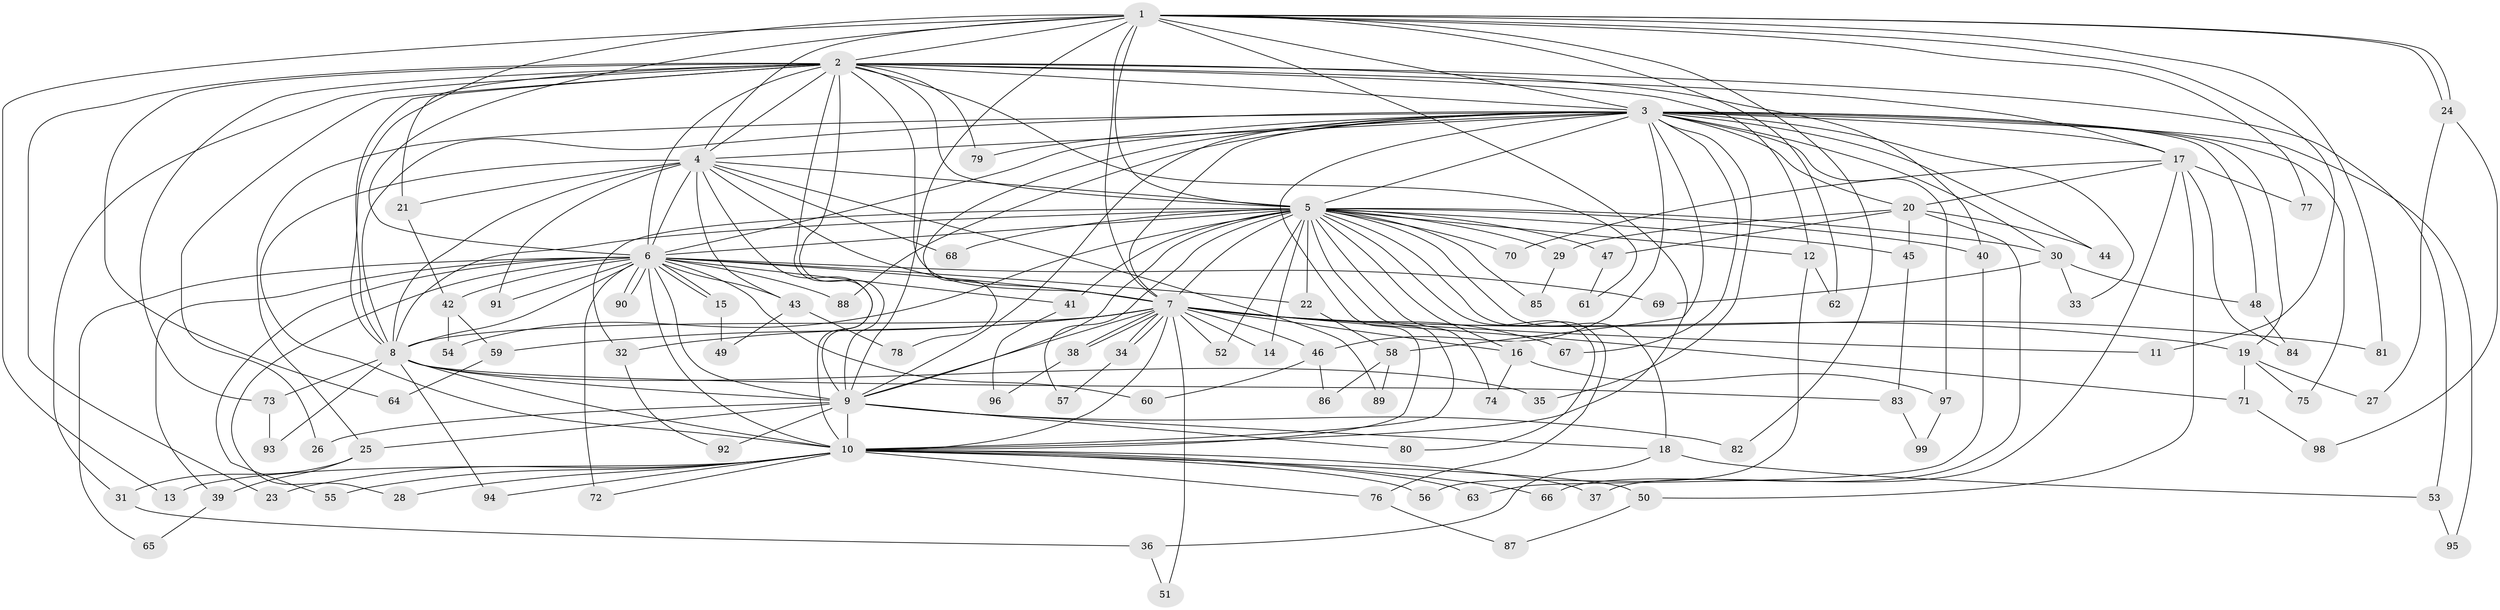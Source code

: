 // Generated by graph-tools (version 1.1) at 2025/01/03/09/25 03:01:22]
// undirected, 99 vertices, 223 edges
graph export_dot {
graph [start="1"]
  node [color=gray90,style=filled];
  1;
  2;
  3;
  4;
  5;
  6;
  7;
  8;
  9;
  10;
  11;
  12;
  13;
  14;
  15;
  16;
  17;
  18;
  19;
  20;
  21;
  22;
  23;
  24;
  25;
  26;
  27;
  28;
  29;
  30;
  31;
  32;
  33;
  34;
  35;
  36;
  37;
  38;
  39;
  40;
  41;
  42;
  43;
  44;
  45;
  46;
  47;
  48;
  49;
  50;
  51;
  52;
  53;
  54;
  55;
  56;
  57;
  58;
  59;
  60;
  61;
  62;
  63;
  64;
  65;
  66;
  67;
  68;
  69;
  70;
  71;
  72;
  73;
  74;
  75;
  76;
  77;
  78;
  79;
  80;
  81;
  82;
  83;
  84;
  85;
  86;
  87;
  88;
  89;
  90;
  91;
  92;
  93;
  94;
  95;
  96;
  97;
  98;
  99;
  1 -- 2;
  1 -- 3;
  1 -- 4;
  1 -- 5;
  1 -- 6;
  1 -- 7;
  1 -- 8;
  1 -- 9;
  1 -- 10;
  1 -- 11;
  1 -- 13;
  1 -- 24;
  1 -- 24;
  1 -- 62;
  1 -- 77;
  1 -- 81;
  1 -- 82;
  2 -- 3;
  2 -- 4;
  2 -- 5;
  2 -- 6;
  2 -- 7;
  2 -- 8;
  2 -- 9;
  2 -- 10;
  2 -- 12;
  2 -- 17;
  2 -- 21;
  2 -- 23;
  2 -- 26;
  2 -- 31;
  2 -- 40;
  2 -- 53;
  2 -- 61;
  2 -- 64;
  2 -- 73;
  2 -- 79;
  3 -- 4;
  3 -- 5;
  3 -- 6;
  3 -- 7;
  3 -- 8;
  3 -- 9;
  3 -- 10;
  3 -- 17;
  3 -- 19;
  3 -- 20;
  3 -- 25;
  3 -- 30;
  3 -- 33;
  3 -- 35;
  3 -- 44;
  3 -- 46;
  3 -- 48;
  3 -- 58;
  3 -- 67;
  3 -- 75;
  3 -- 78;
  3 -- 79;
  3 -- 88;
  3 -- 95;
  3 -- 97;
  4 -- 5;
  4 -- 6;
  4 -- 7;
  4 -- 8;
  4 -- 9;
  4 -- 10;
  4 -- 21;
  4 -- 43;
  4 -- 68;
  4 -- 89;
  4 -- 91;
  5 -- 6;
  5 -- 7;
  5 -- 8;
  5 -- 9;
  5 -- 10;
  5 -- 12;
  5 -- 14;
  5 -- 16;
  5 -- 18;
  5 -- 22;
  5 -- 29;
  5 -- 30;
  5 -- 32;
  5 -- 40;
  5 -- 41;
  5 -- 45;
  5 -- 47;
  5 -- 52;
  5 -- 54;
  5 -- 57;
  5 -- 68;
  5 -- 70;
  5 -- 74;
  5 -- 76;
  5 -- 80;
  5 -- 85;
  6 -- 7;
  6 -- 8;
  6 -- 9;
  6 -- 10;
  6 -- 15;
  6 -- 15;
  6 -- 22;
  6 -- 28;
  6 -- 39;
  6 -- 41;
  6 -- 42;
  6 -- 43;
  6 -- 55;
  6 -- 60;
  6 -- 65;
  6 -- 69;
  6 -- 72;
  6 -- 88;
  6 -- 90;
  6 -- 90;
  6 -- 91;
  7 -- 8;
  7 -- 9;
  7 -- 10;
  7 -- 11;
  7 -- 14;
  7 -- 16;
  7 -- 19;
  7 -- 32;
  7 -- 34;
  7 -- 34;
  7 -- 38;
  7 -- 38;
  7 -- 46;
  7 -- 51;
  7 -- 52;
  7 -- 59;
  7 -- 67;
  7 -- 71;
  7 -- 81;
  8 -- 9;
  8 -- 10;
  8 -- 35;
  8 -- 73;
  8 -- 83;
  8 -- 93;
  8 -- 94;
  9 -- 10;
  9 -- 18;
  9 -- 25;
  9 -- 26;
  9 -- 80;
  9 -- 82;
  9 -- 92;
  10 -- 13;
  10 -- 23;
  10 -- 28;
  10 -- 37;
  10 -- 50;
  10 -- 55;
  10 -- 56;
  10 -- 63;
  10 -- 66;
  10 -- 72;
  10 -- 76;
  10 -- 94;
  12 -- 56;
  12 -- 62;
  15 -- 49;
  16 -- 74;
  16 -- 97;
  17 -- 20;
  17 -- 37;
  17 -- 50;
  17 -- 70;
  17 -- 77;
  17 -- 84;
  18 -- 36;
  18 -- 53;
  19 -- 27;
  19 -- 71;
  19 -- 75;
  20 -- 29;
  20 -- 44;
  20 -- 45;
  20 -- 47;
  20 -- 66;
  21 -- 42;
  22 -- 58;
  24 -- 27;
  24 -- 98;
  25 -- 31;
  25 -- 39;
  29 -- 85;
  30 -- 33;
  30 -- 48;
  30 -- 69;
  31 -- 36;
  32 -- 92;
  34 -- 57;
  36 -- 51;
  38 -- 96;
  39 -- 65;
  40 -- 63;
  41 -- 96;
  42 -- 54;
  42 -- 59;
  43 -- 49;
  43 -- 78;
  45 -- 83;
  46 -- 60;
  46 -- 86;
  47 -- 61;
  48 -- 84;
  50 -- 87;
  53 -- 95;
  58 -- 86;
  58 -- 89;
  59 -- 64;
  71 -- 98;
  73 -- 93;
  76 -- 87;
  83 -- 99;
  97 -- 99;
}
